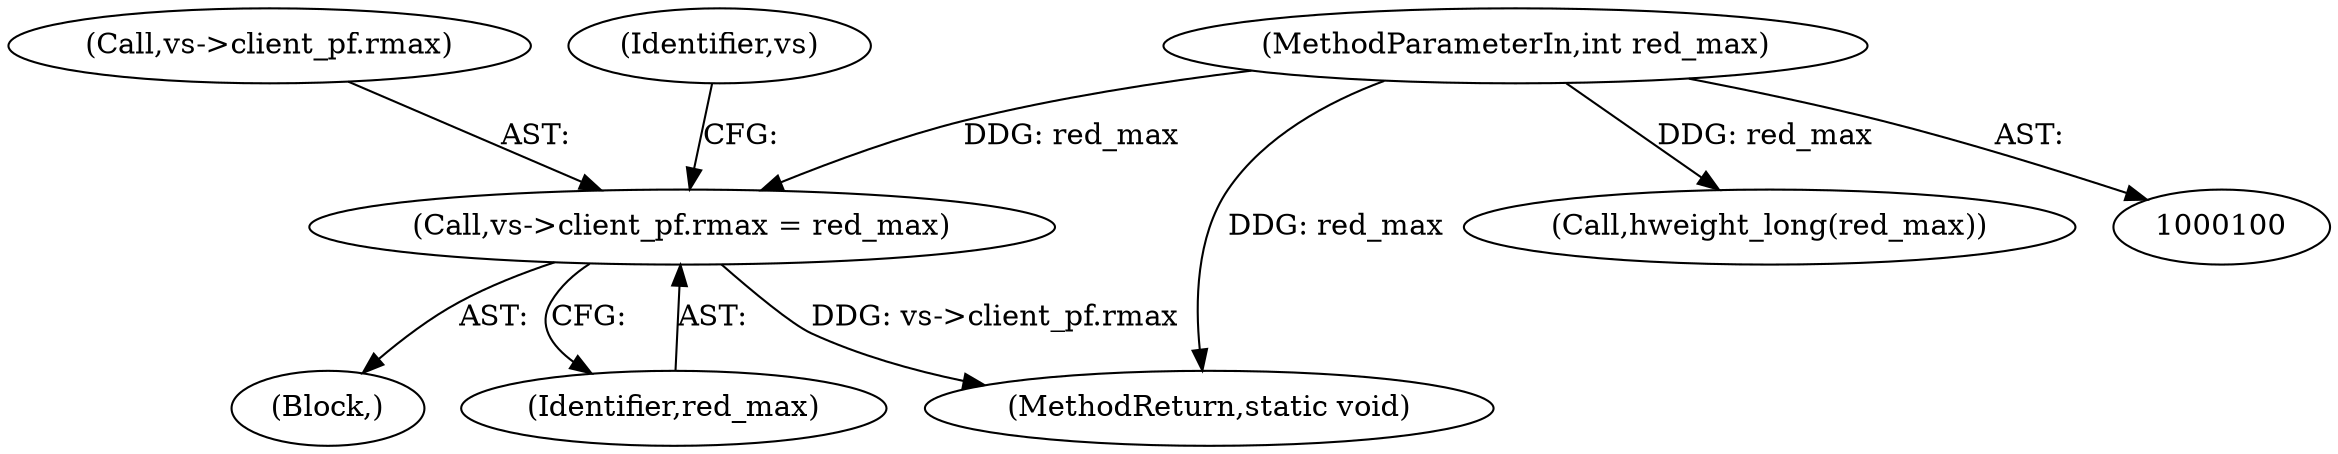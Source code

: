 digraph "0_qemu_e6908bfe8e07f2b452e78e677da1b45b1c0f6829@pointer" {
"1000131" [label="(Call,vs->client_pf.rmax = red_max)"];
"1000106" [label="(MethodParameterIn,int red_max)"];
"1000131" [label="(Call,vs->client_pf.rmax = red_max)"];
"1000112" [label="(Block,)"];
"1000137" [label="(Identifier,red_max)"];
"1000132" [label="(Call,vs->client_pf.rmax)"];
"1000185" [label="(MethodReturn,static void)"];
"1000144" [label="(Call,hweight_long(red_max))"];
"1000106" [label="(MethodParameterIn,int red_max)"];
"1000141" [label="(Identifier,vs)"];
"1000131" -> "1000112"  [label="AST: "];
"1000131" -> "1000137"  [label="CFG: "];
"1000132" -> "1000131"  [label="AST: "];
"1000137" -> "1000131"  [label="AST: "];
"1000141" -> "1000131"  [label="CFG: "];
"1000131" -> "1000185"  [label="DDG: vs->client_pf.rmax"];
"1000106" -> "1000131"  [label="DDG: red_max"];
"1000106" -> "1000100"  [label="AST: "];
"1000106" -> "1000185"  [label="DDG: red_max"];
"1000106" -> "1000144"  [label="DDG: red_max"];
}
